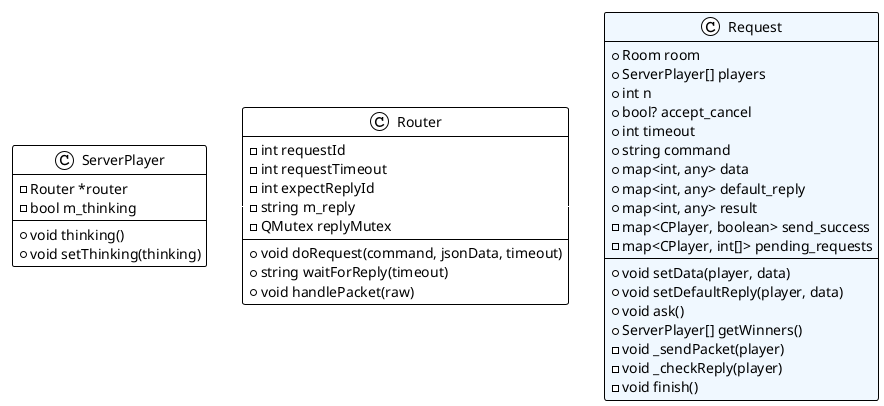 @startuml
!theme plain
hide empty methods
class Router {
  -int requestId
  -int requestTimeout
  -int expectReplyId
  -string m_reply
  -QMutex replyMutex
  +void doRequest(command, jsonData, timeout)
  +string waitForReply(timeout)
  +void handlePacket(raw)
}

class ServerPlayer {
  -Router *router
  -bool m_thinking
  +void thinking()
  +void setThinking(thinking)
}

class Request #aliceblue {
  +Room room
  +ServerPlayer[] players
  +int n
  +bool? accept_cancel
  +int timeout
  +string command
  +map<int, any> data
  +map<int, any> default_reply
  +map<int, any> result
  -map<CPlayer, boolean> send_success
  -map<CPlayer, int[]> pending_requests
  +void setData(player, data)
  +void setDefaultReply(player, data)
  +void ask()
  +ServerPlayer[] getWinners()
  -void _sendPacket(player)
  -void _checkReply(player)
  -void finish()
}

Router -l[#hide]- ServerPlayer
Router -r[#hide]- Request

@enduml
